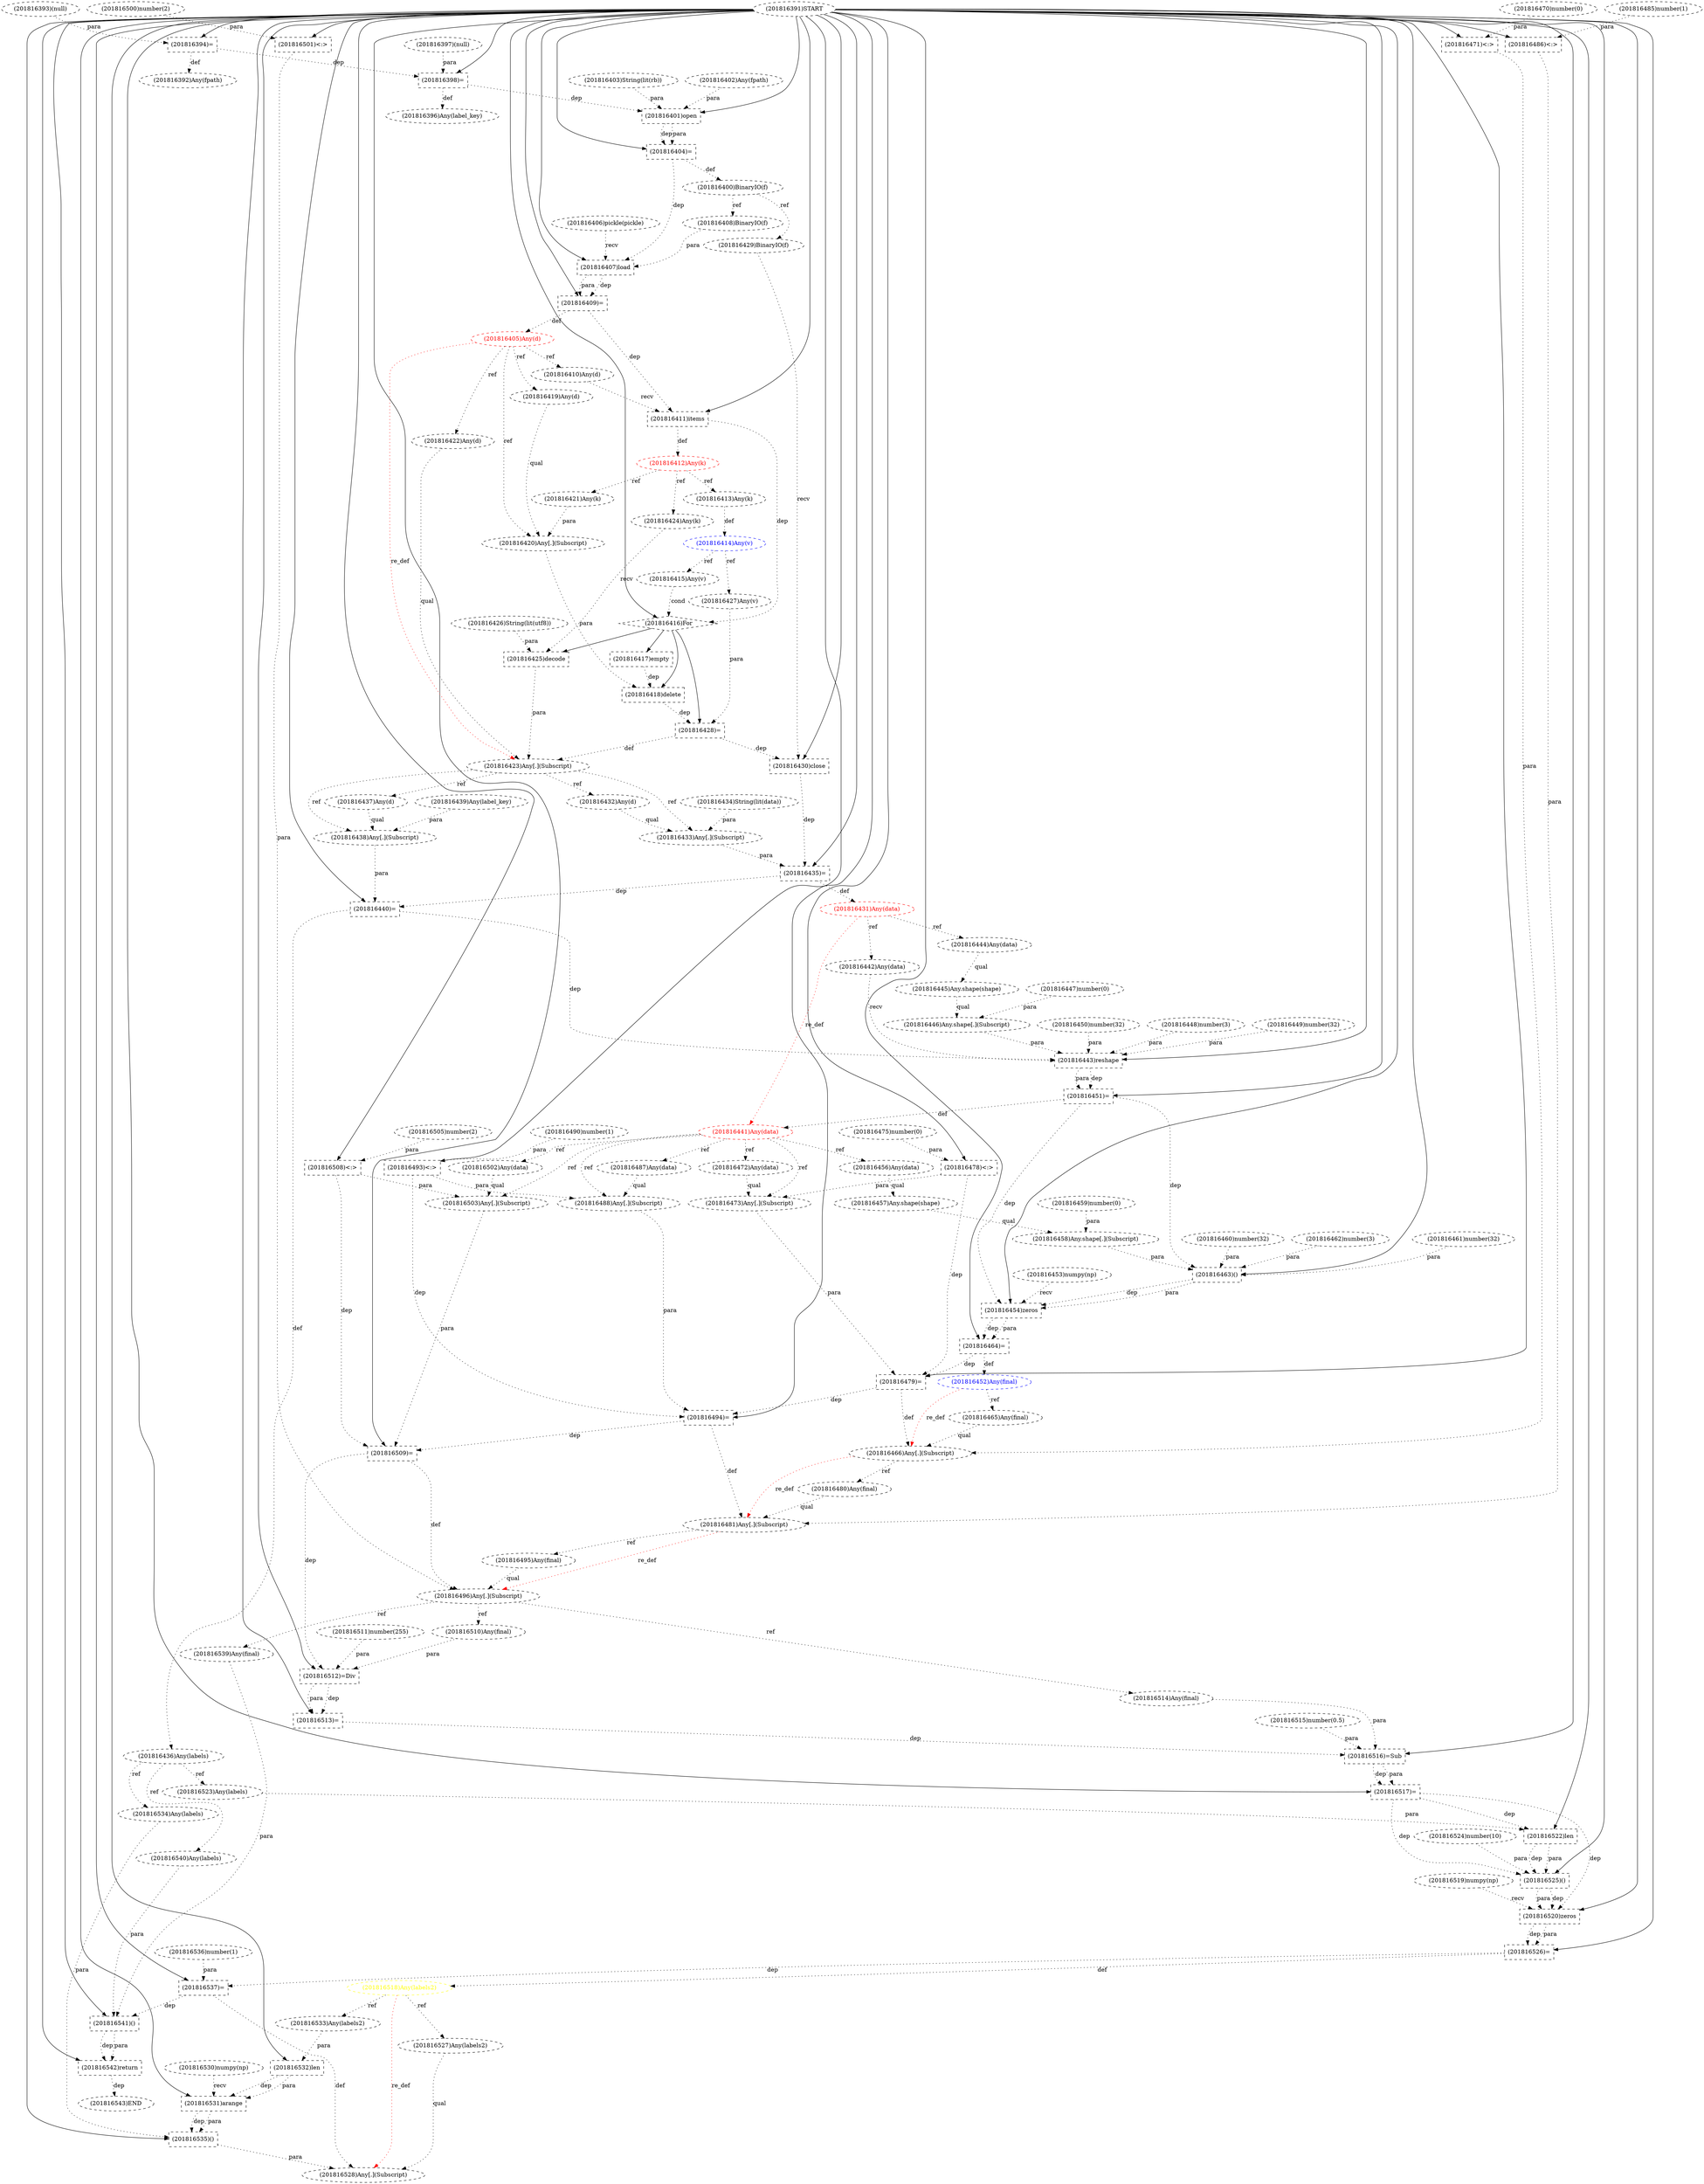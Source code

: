 digraph G {
1 [label="(201816447)number(0)" shape=ellipse style=dashed]
2 [label="(201816452)Any(final)" shape=ellipse style=dashed color=blue fontcolor=blue]
3 [label="(201816532)len" shape=box style=dashed]
4 [label="(201816505)number(2)" shape=ellipse style=dashed]
5 [label="(201816457)Any.shape(shape)" shape=ellipse style=dashed]
6 [label="(201816430)close" shape=box style=dashed color=black fontcolor=black]
7 [label="(201816450)number(32)" shape=ellipse style=dashed]
8 [label="(201816531)arange" shape=box style=dashed]
9 [label="(201816417)empty" shape=box style=dashed]
10 [label="(201816393)(null)" shape=ellipse style=dashed]
11 [label="(201816429)BinaryIO(f)" shape=ellipse style=dashed color=black fontcolor=black]
12 [label="(201816440)=" shape=box style=dashed]
13 [label="(201816446)Any.shape[.](Subscript)" shape=ellipse style=dashed]
14 [label="(201816451)=" shape=box style=dashed]
15 [label="(201816493)<:>" shape=box style=dashed]
16 [label="(201816396)Any(label_key)" shape=ellipse style=dashed]
17 [label="(201816445)Any.shape(shape)" shape=ellipse style=dashed]
18 [label="(201816512)=Div" shape=box style=dashed]
19 [label="(201816454)zeros" shape=box style=dashed]
20 [label="(201816459)number(0)" shape=ellipse style=dashed]
21 [label="(201816409)=" shape=box style=dashed]
22 [label="(201816428)=" shape=box style=dashed]
23 [label="(201816442)Any(data)" shape=ellipse style=dashed]
24 [label="(201816407)load" shape=box style=dashed]
25 [label="(201816526)=" shape=box style=dashed]
26 [label="(201816431)Any(data)" shape=ellipse style=dashed color=red fontcolor=red]
27 [label="(201816444)Any(data)" shape=ellipse style=dashed]
28 [label="(201816441)Any(data)" shape=ellipse style=dashed color=red fontcolor=red]
29 [label="(201816460)number(32)" shape=ellipse style=dashed]
30 [label="(201816462)number(3)" shape=ellipse style=dashed]
31 [label="(201816413)Any(k)" shape=ellipse style=dashed]
32 [label="(201816528)Any[.](Subscript)" shape=ellipse style=dashed]
33 [label="(201816485)number(1)" shape=ellipse style=dashed]
34 [label="(201816434)String(lit(data))" shape=ellipse style=dashed]
35 [label="(201816436)Any(labels)" shape=ellipse style=dashed color=black fontcolor=black]
36 [label="(201816525)()" shape=box style=dashed]
37 [label="(201816508)<:>" shape=box style=dashed]
38 [label="(201816421)Any(k)" shape=ellipse style=dashed]
39 [label="(201816520)zeros" shape=box style=dashed]
40 [label="(201816518)Any(labels2)" shape=ellipse style=dashed color=yellow fontcolor=yellow]
41 [label="(201816509)=" shape=box style=dashed]
42 [label="(201816510)Any(final)" shape=ellipse style=dashed]
43 [label="(201816490)number(1)" shape=ellipse style=dashed]
44 [label="(201816514)Any(final)" shape=ellipse style=dashed]
45 [label="(201816540)Any(labels)" shape=ellipse style=dashed]
46 [label="(201816408)BinaryIO(f)" shape=ellipse style=dashed]
47 [label="(201816473)Any[.](Subscript)" shape=ellipse style=dashed]
48 [label="(201816411)items" shape=box style=dashed]
49 [label="(201816403)String(lit(rb))" shape=ellipse style=dashed color=black fontcolor=black]
50 [label="(201816513)=" shape=box style=dashed]
51 [label="(201816420)Any[.](Subscript)" shape=ellipse style=dashed]
52 [label="(201816475)number(0)" shape=ellipse style=dashed]
53 [label="(201816542)return" shape=box style=dashed]
54 [label="(201816465)Any(final)" shape=ellipse style=dashed]
55 [label="(201816495)Any(final)" shape=ellipse style=dashed]
56 [label="(201816541)()" shape=box style=dashed]
57 [label="(201816543)END" style=dashed]
58 [label="(201816401)open" shape=box style=dashed color=black fontcolor=black]
59 [label="(201816415)Any(v)" shape=ellipse style=dashed]
60 [label="(201816511)number(255)" shape=ellipse style=dashed]
61 [label="(201816524)number(10)" shape=ellipse style=dashed]
62 [label="(201816517)=" shape=box style=dashed]
63 [label="(201816414)Any(v)" shape=ellipse style=dashed color=blue fontcolor=blue]
64 [label="(201816463)()" shape=box style=dashed]
65 [label="(201816392)Any(fpath)" shape=ellipse style=dashed]
66 [label="(201816437)Any(d)" shape=ellipse style=dashed]
67 [label="(201816523)Any(labels)" shape=ellipse style=dashed]
68 [label="(201816406)pickle(pickle)" shape=ellipse style=dashed]
69 [label="(201816539)Any(final)" shape=ellipse style=dashed]
70 [label="(201816391)START" style=dashed]
71 [label="(201816394)=" shape=box style=dashed]
72 [label="(201816481)Any[.](Subscript)" shape=ellipse style=dashed]
73 [label="(201816443)reshape" shape=box style=dashed]
74 [label="(201816479)=" shape=box style=dashed]
75 [label="(201816416)For" shape=diamond style=dashed]
76 [label="(201816527)Any(labels2)" shape=ellipse style=dashed]
77 [label="(201816433)Any[.](Subscript)" shape=ellipse style=dashed]
78 [label="(201816537)=" shape=box style=dashed]
79 [label="(201816422)Any(d)" shape=ellipse style=dashed]
80 [label="(201816456)Any(data)" shape=ellipse style=dashed]
81 [label="(201816398)=" shape=box style=dashed]
82 [label="(201816432)Any(d)" shape=ellipse style=dashed]
83 [label="(201816461)number(32)" shape=ellipse style=dashed]
84 [label="(201816478)<:>" shape=box style=dashed]
85 [label="(201816519)numpy(np)" shape=ellipse style=dashed]
86 [label="(201816466)Any[.](Subscript)" shape=ellipse style=dashed]
87 [label="(201816419)Any(d)" shape=ellipse style=dashed]
88 [label="(201816426)String(lit(utf8))" shape=ellipse style=dashed]
89 [label="(201816448)number(3)" shape=ellipse style=dashed]
90 [label="(201816536)number(1)" shape=ellipse style=dashed]
91 [label="(201816438)Any[.](Subscript)" shape=ellipse style=dashed]
92 [label="(201816458)Any.shape[.](Subscript)" shape=ellipse style=dashed]
93 [label="(201816435)=" shape=box style=dashed]
94 [label="(201816501)<:>" shape=box style=dashed]
95 [label="(201816427)Any(v)" shape=ellipse style=dashed]
96 [label="(201816472)Any(data)" shape=ellipse style=dashed]
97 [label="(201816488)Any[.](Subscript)" shape=ellipse style=dashed]
98 [label="(201816533)Any(labels2)" shape=ellipse style=dashed]
99 [label="(201816515)number(0.5)" shape=ellipse style=dashed]
100 [label="(201816397)(null)" shape=ellipse style=dashed]
101 [label="(201816534)Any(labels)" shape=ellipse style=dashed]
102 [label="(201816470)number(0)" shape=ellipse style=dashed]
103 [label="(201816503)Any[.](Subscript)" shape=ellipse style=dashed]
104 [label="(201816471)<:>" shape=box style=dashed]
105 [label="(201816424)Any(k)" shape=ellipse style=dashed]
106 [label="(201816418)delete" shape=box style=dashed]
107 [label="(201816405)Any(d)" shape=ellipse style=dashed color=red fontcolor=red]
108 [label="(201816453)numpy(np)" shape=ellipse style=dashed]
109 [label="(201816425)decode" shape=box style=dashed]
110 [label="(201816402)Any(fpath)" shape=ellipse style=dashed]
111 [label="(201816516)=Sub" shape=box style=dashed]
112 [label="(201816522)len" shape=box style=dashed]
113 [label="(201816496)Any[.](Subscript)" shape=ellipse style=dashed]
114 [label="(201816404)=" shape=box style=dashed color=black fontcolor=black]
115 [label="(201816464)=" shape=box style=dashed]
116 [label="(201816412)Any(k)" shape=ellipse style=dashed color=red fontcolor=red]
117 [label="(201816423)Any[.](Subscript)" shape=ellipse style=dashed]
118 [label="(201816502)Any(data)" shape=ellipse style=dashed]
119 [label="(201816500)number(2)" shape=ellipse style=dashed]
120 [label="(201816494)=" shape=box style=dashed]
121 [label="(201816530)numpy(np)" shape=ellipse style=dashed]
122 [label="(201816439)Any(label_key)" shape=ellipse style=dashed]
123 [label="(201816480)Any(final)" shape=ellipse style=dashed]
124 [label="(201816449)number(32)" shape=ellipse style=dashed]
125 [label="(201816535)()" shape=box style=dashed]
126 [label="(201816410)Any(d)" shape=ellipse style=dashed]
127 [label="(201816400)BinaryIO(f)" shape=ellipse style=dashed color=black fontcolor=black]
128 [label="(201816486)<:>" shape=box style=dashed]
129 [label="(201816487)Any(data)" shape=ellipse style=dashed]
115 -> 2 [label="def" style=dotted];
70 -> 3 [label="" style=solid];
98 -> 3 [label="para" style=dotted];
80 -> 5 [label="qual" style=dotted];
70 -> 6 [label="" style=solid];
11 -> 6 [label="recv" style=dotted];
22 -> 6 [label="dep" style=dotted];
70 -> 8 [label="" style=solid];
121 -> 8 [label="recv" style=dotted];
3 -> 8 [label="dep" style=dotted];
3 -> 8 [label="para" style=dotted];
75 -> 9 [label="" style=solid];
127 -> 11 [label="ref" style=dotted];
70 -> 12 [label="" style=solid];
91 -> 12 [label="para" style=dotted];
93 -> 12 [label="dep" style=dotted];
17 -> 13 [label="qual" style=dotted];
1 -> 13 [label="para" style=dotted];
70 -> 14 [label="" style=solid];
73 -> 14 [label="dep" style=dotted];
73 -> 14 [label="para" style=dotted];
70 -> 15 [label="" style=solid];
43 -> 15 [label="para" style=dotted];
81 -> 16 [label="def" style=dotted];
27 -> 17 [label="qual" style=dotted];
70 -> 18 [label="" style=solid];
42 -> 18 [label="para" style=dotted];
60 -> 18 [label="para" style=dotted];
41 -> 18 [label="dep" style=dotted];
70 -> 19 [label="" style=solid];
108 -> 19 [label="recv" style=dotted];
64 -> 19 [label="dep" style=dotted];
64 -> 19 [label="para" style=dotted];
14 -> 19 [label="dep" style=dotted];
70 -> 21 [label="" style=solid];
24 -> 21 [label="dep" style=dotted];
24 -> 21 [label="para" style=dotted];
75 -> 22 [label="" style=solid];
95 -> 22 [label="para" style=dotted];
106 -> 22 [label="dep" style=dotted];
26 -> 23 [label="ref" style=dotted];
70 -> 24 [label="" style=solid];
68 -> 24 [label="recv" style=dotted];
46 -> 24 [label="para" style=dotted];
114 -> 24 [label="dep" style=dotted];
70 -> 25 [label="" style=solid];
39 -> 25 [label="dep" style=dotted];
39 -> 25 [label="para" style=dotted];
93 -> 26 [label="def" style=dotted];
26 -> 27 [label="ref" style=dotted];
14 -> 28 [label="def" style=dotted];
26 -> 28 [label="re_def" style=dotted color=red];
116 -> 31 [label="ref" style=dotted];
76 -> 32 [label="qual" style=dotted];
125 -> 32 [label="para" style=dotted];
78 -> 32 [label="def" style=dotted];
40 -> 32 [label="re_def" style=dotted color=red];
12 -> 35 [label="def" style=dotted];
70 -> 36 [label="" style=solid];
112 -> 36 [label="dep" style=dotted];
112 -> 36 [label="para" style=dotted];
61 -> 36 [label="para" style=dotted];
62 -> 36 [label="dep" style=dotted];
70 -> 37 [label="" style=solid];
4 -> 37 [label="para" style=dotted];
116 -> 38 [label="ref" style=dotted];
70 -> 39 [label="" style=solid];
85 -> 39 [label="recv" style=dotted];
36 -> 39 [label="dep" style=dotted];
36 -> 39 [label="para" style=dotted];
62 -> 39 [label="dep" style=dotted];
25 -> 40 [label="def" style=dotted];
70 -> 41 [label="" style=solid];
37 -> 41 [label="dep" style=dotted];
103 -> 41 [label="para" style=dotted];
120 -> 41 [label="dep" style=dotted];
113 -> 42 [label="ref" style=dotted];
113 -> 44 [label="ref" style=dotted];
35 -> 45 [label="ref" style=dotted];
127 -> 46 [label="ref" style=dotted];
96 -> 47 [label="qual" style=dotted];
84 -> 47 [label="para" style=dotted];
28 -> 47 [label="ref" style=dotted];
70 -> 48 [label="" style=solid];
126 -> 48 [label="recv" style=dotted];
21 -> 48 [label="dep" style=dotted];
70 -> 50 [label="" style=solid];
18 -> 50 [label="dep" style=dotted];
18 -> 50 [label="para" style=dotted];
87 -> 51 [label="qual" style=dotted];
38 -> 51 [label="para" style=dotted];
107 -> 51 [label="ref" style=dotted];
70 -> 53 [label="" style=solid];
56 -> 53 [label="dep" style=dotted];
56 -> 53 [label="para" style=dotted];
2 -> 54 [label="ref" style=dotted];
72 -> 55 [label="ref" style=dotted];
70 -> 56 [label="" style=solid];
69 -> 56 [label="para" style=dotted];
45 -> 56 [label="para" style=dotted];
78 -> 56 [label="dep" style=dotted];
53 -> 57 [label="dep" style=dotted];
70 -> 58 [label="" style=solid];
110 -> 58 [label="para" style=dotted];
49 -> 58 [label="para" style=dotted];
81 -> 58 [label="dep" style=dotted];
63 -> 59 [label="ref" style=dotted];
70 -> 62 [label="" style=solid];
111 -> 62 [label="dep" style=dotted];
111 -> 62 [label="para" style=dotted];
31 -> 63 [label="def" style=dotted];
70 -> 64 [label="" style=solid];
92 -> 64 [label="para" style=dotted];
29 -> 64 [label="para" style=dotted];
83 -> 64 [label="para" style=dotted];
30 -> 64 [label="para" style=dotted];
14 -> 64 [label="dep" style=dotted];
71 -> 65 [label="def" style=dotted];
117 -> 66 [label="ref" style=dotted];
35 -> 67 [label="ref" style=dotted];
113 -> 69 [label="ref" style=dotted];
70 -> 71 [label="" style=solid];
10 -> 71 [label="para" style=dotted];
123 -> 72 [label="qual" style=dotted];
128 -> 72 [label="para" style=dotted];
120 -> 72 [label="def" style=dotted];
86 -> 72 [label="re_def" style=dotted color=red];
70 -> 73 [label="" style=solid];
23 -> 73 [label="recv" style=dotted];
13 -> 73 [label="para" style=dotted];
89 -> 73 [label="para" style=dotted];
124 -> 73 [label="para" style=dotted];
7 -> 73 [label="para" style=dotted];
12 -> 73 [label="dep" style=dotted];
70 -> 74 [label="" style=solid];
84 -> 74 [label="dep" style=dotted];
47 -> 74 [label="para" style=dotted];
115 -> 74 [label="dep" style=dotted];
70 -> 75 [label="" style=solid];
48 -> 75 [label="dep" style=dotted];
59 -> 75 [label="cond" style=dotted];
40 -> 76 [label="ref" style=dotted];
82 -> 77 [label="qual" style=dotted];
34 -> 77 [label="para" style=dotted];
117 -> 77 [label="ref" style=dotted];
70 -> 78 [label="" style=solid];
90 -> 78 [label="para" style=dotted];
25 -> 78 [label="dep" style=dotted];
107 -> 79 [label="ref" style=dotted];
28 -> 80 [label="ref" style=dotted];
70 -> 81 [label="" style=solid];
100 -> 81 [label="para" style=dotted];
71 -> 81 [label="dep" style=dotted];
117 -> 82 [label="ref" style=dotted];
70 -> 84 [label="" style=solid];
52 -> 84 [label="para" style=dotted];
54 -> 86 [label="qual" style=dotted];
104 -> 86 [label="para" style=dotted];
74 -> 86 [label="def" style=dotted];
2 -> 86 [label="re_def" style=dotted color=red];
107 -> 87 [label="ref" style=dotted];
66 -> 91 [label="qual" style=dotted];
122 -> 91 [label="para" style=dotted];
117 -> 91 [label="ref" style=dotted];
5 -> 92 [label="qual" style=dotted];
20 -> 92 [label="para" style=dotted];
70 -> 93 [label="" style=solid];
77 -> 93 [label="para" style=dotted];
6 -> 93 [label="dep" style=dotted];
70 -> 94 [label="" style=solid];
119 -> 94 [label="para" style=dotted];
63 -> 95 [label="ref" style=dotted];
28 -> 96 [label="ref" style=dotted];
129 -> 97 [label="qual" style=dotted];
15 -> 97 [label="para" style=dotted];
28 -> 97 [label="ref" style=dotted];
40 -> 98 [label="ref" style=dotted];
35 -> 101 [label="ref" style=dotted];
118 -> 103 [label="qual" style=dotted];
37 -> 103 [label="para" style=dotted];
28 -> 103 [label="ref" style=dotted];
70 -> 104 [label="" style=solid];
102 -> 104 [label="para" style=dotted];
116 -> 105 [label="ref" style=dotted];
75 -> 106 [label="" style=solid];
51 -> 106 [label="para" style=dotted];
9 -> 106 [label="dep" style=dotted];
21 -> 107 [label="def" style=dotted];
75 -> 109 [label="" style=solid];
105 -> 109 [label="recv" style=dotted];
88 -> 109 [label="para" style=dotted];
70 -> 111 [label="" style=solid];
44 -> 111 [label="para" style=dotted];
99 -> 111 [label="para" style=dotted];
50 -> 111 [label="dep" style=dotted];
70 -> 112 [label="" style=solid];
67 -> 112 [label="para" style=dotted];
62 -> 112 [label="dep" style=dotted];
55 -> 113 [label="qual" style=dotted];
94 -> 113 [label="para" style=dotted];
41 -> 113 [label="def" style=dotted];
72 -> 113 [label="re_def" style=dotted color=red];
70 -> 114 [label="" style=solid];
58 -> 114 [label="dep" style=dotted];
58 -> 114 [label="para" style=dotted];
70 -> 115 [label="" style=solid];
19 -> 115 [label="dep" style=dotted];
19 -> 115 [label="para" style=dotted];
48 -> 116 [label="def" style=dotted];
79 -> 117 [label="qual" style=dotted];
109 -> 117 [label="para" style=dotted];
22 -> 117 [label="def" style=dotted];
107 -> 117 [label="re_def" style=dotted color=red];
28 -> 118 [label="ref" style=dotted];
70 -> 120 [label="" style=solid];
15 -> 120 [label="dep" style=dotted];
97 -> 120 [label="para" style=dotted];
74 -> 120 [label="dep" style=dotted];
86 -> 123 [label="ref" style=dotted];
70 -> 125 [label="" style=solid];
8 -> 125 [label="dep" style=dotted];
8 -> 125 [label="para" style=dotted];
101 -> 125 [label="para" style=dotted];
107 -> 126 [label="ref" style=dotted];
114 -> 127 [label="def" style=dotted];
70 -> 128 [label="" style=solid];
33 -> 128 [label="para" style=dotted];
28 -> 129 [label="ref" style=dotted];
}